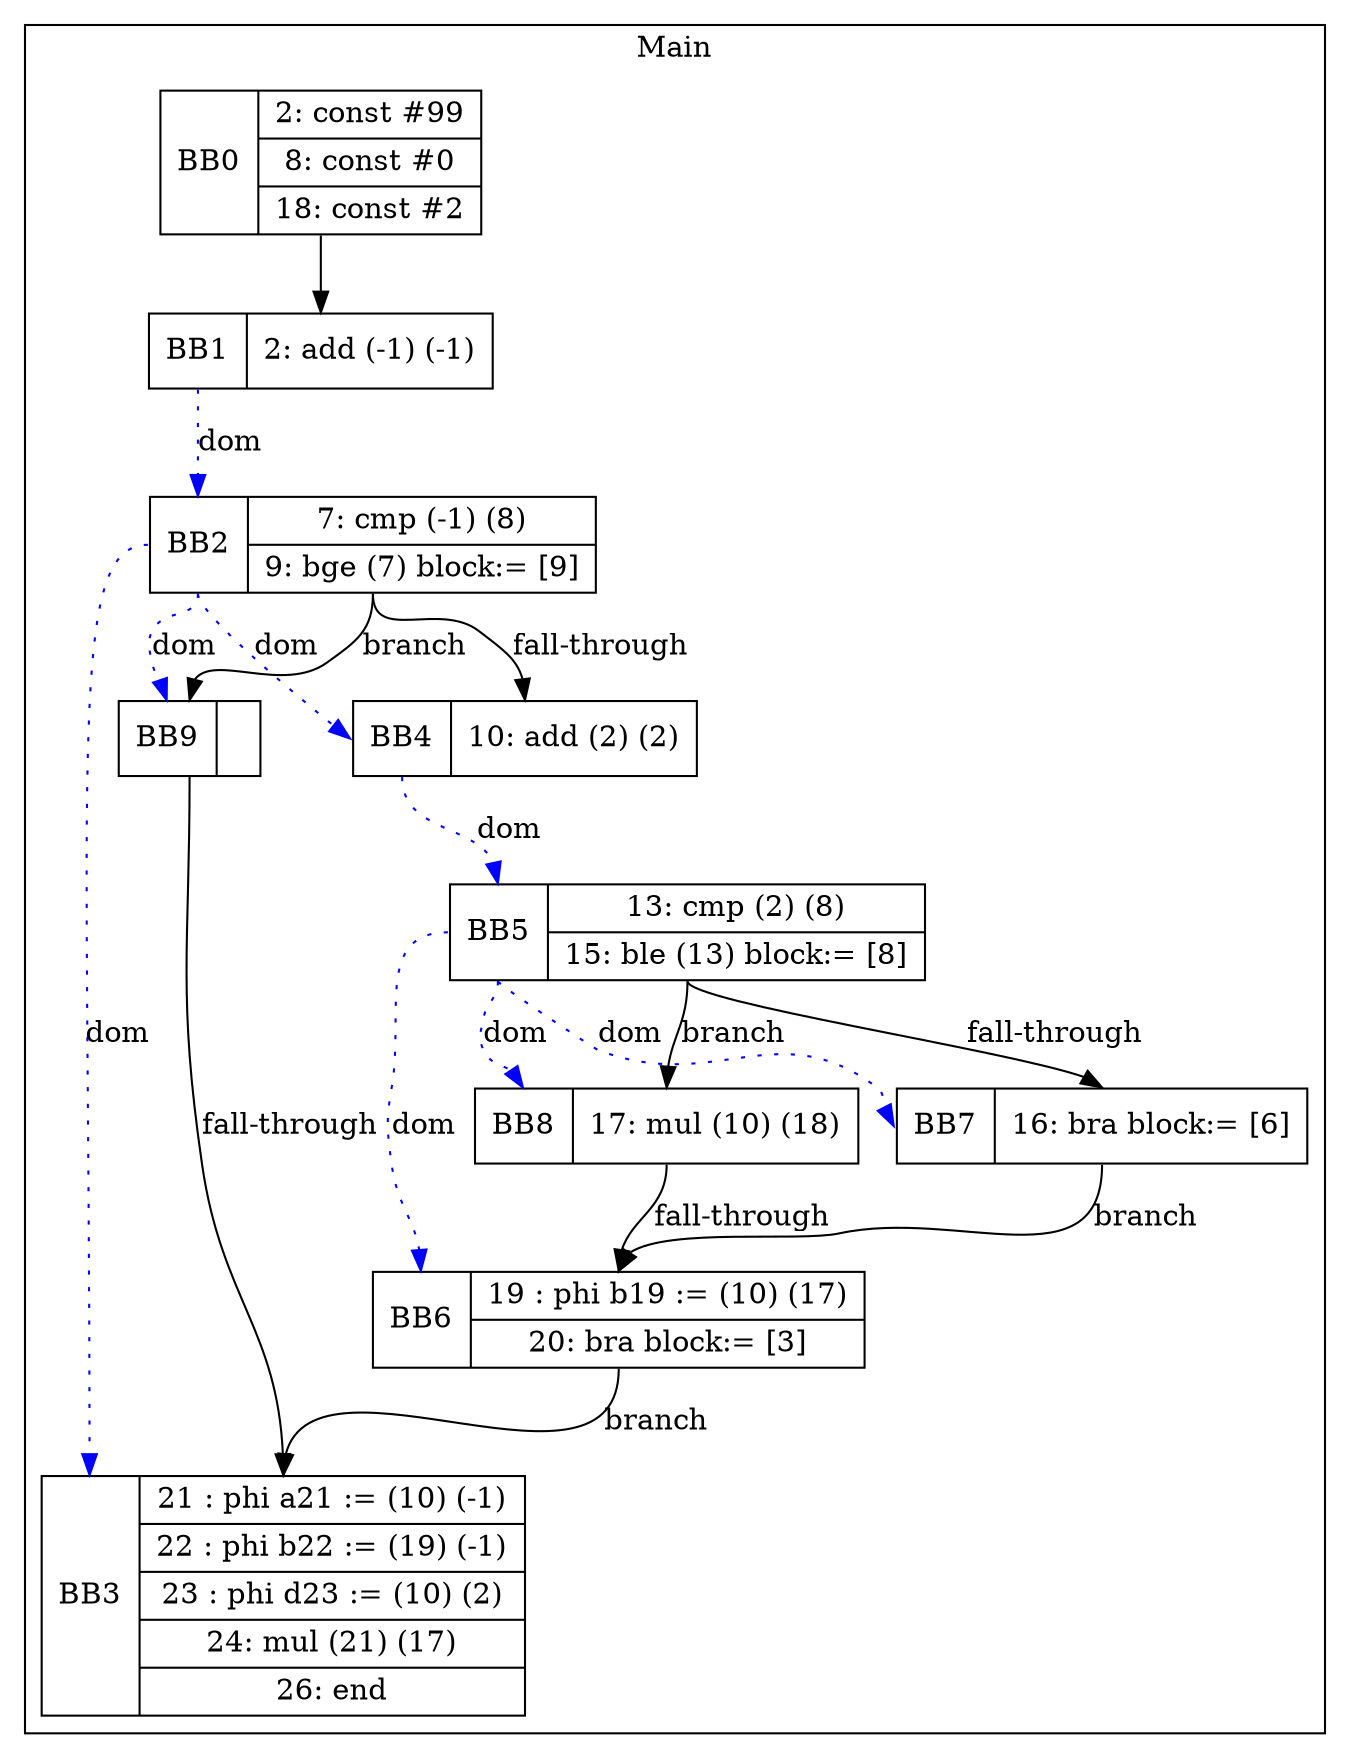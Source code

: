 digraph G {
node [shape=record];
subgraph cluster_main{
label = "Main";
BB0 [shape=record, label="<b>BB0|{2: const #99|8: const #0|18: const #2}"];
BB1 [shape=record, label="<b>BB1|{2: add (-1) (-1)}"];
BB2 [shape=record, label="<b>BB2|{7: cmp (-1) (8)|9: bge (7) block:= [9]}"];
BB3 [shape=record, label="<b>BB3|{21 : phi a21 := (10) (-1)|22 : phi b22 := (19) (-1)|23 : phi d23 := (10) (2)|24: mul (21) (17)|26: end}"];
BB4 [shape=record, label="<b>BB4|{10: add (2) (2)}"];
BB5 [shape=record, label="<b>BB5|{13: cmp (2) (8)|15: ble (13) block:= [8]}"];
BB6 [shape=record, label="<b>BB6|{19 : phi b19 := (10) (17)|20: bra block:= [3]}"];
BB7 [shape=record, label="<b>BB7|{16: bra block:= [6]}"];
BB8 [shape=record, label="<b>BB8|{17: mul (10) (18)}"];
BB9 [shape=record, label="<b>BB9|}"];
}
BB0:s -> BB1:n ;
BB2:b -> BB4:b [color=blue, style=dotted, label="dom"];
BB1:b -> BB2:b [color=blue, style=dotted, label="dom"];
BB5:b -> BB8:b [color=blue, style=dotted, label="dom"];
BB5:b -> BB7:b [color=blue, style=dotted, label="dom"];
BB2:b -> BB3:b [color=blue, style=dotted, label="dom"];
BB2:b -> BB9:b [color=blue, style=dotted, label="dom"];
BB4:b -> BB5:b [color=blue, style=dotted, label="dom"];
BB5:b -> BB6:b [color=blue, style=dotted, label="dom"];
BB2:s -> BB9:n [label="branch"];
BB6:s -> BB3:n [label="branch"];
BB7:s -> BB6:n [label="branch"];
BB5:s -> BB8:n [label="branch"];
BB2:s -> BB4:n [label="fall-through"];
BB5:s -> BB7:n [label="fall-through"];
BB9:s -> BB3:n [label="fall-through"];
BB8:s -> BB6:n [label="fall-through"];
}
